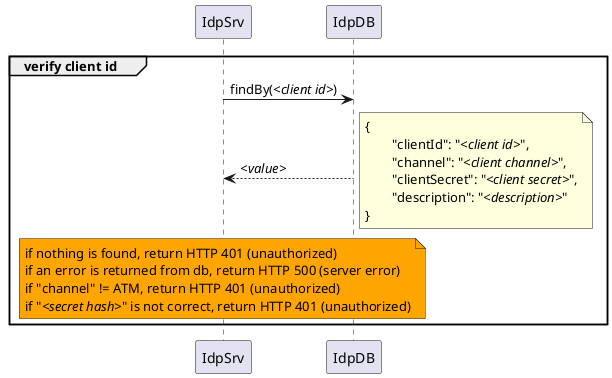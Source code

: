 @startuml
group verify client id
	IdpSrv -> IdpDB : findBy(//<client id>//)

		IdpDB --> IdpSrv : //<value>//
		note right
			{
				"clientId": "//<client id>//",
				"channel": "//<client channel>//",
				"clientSecret": "//<client secret>//",
				"description": "//<description>//"
			}
		end note

	note over IdpSrv #Orange
		if nothing is found, return HTTP 401 (unauthorized)
		if an error is returned from db, return HTTP 500 (server error)
		if "channel" != ATM, return HTTP 401 (unauthorized)
		if "//<secret hash>//" is not correct, return HTTP 401 (unauthorized)
	end note
end
@enduml
